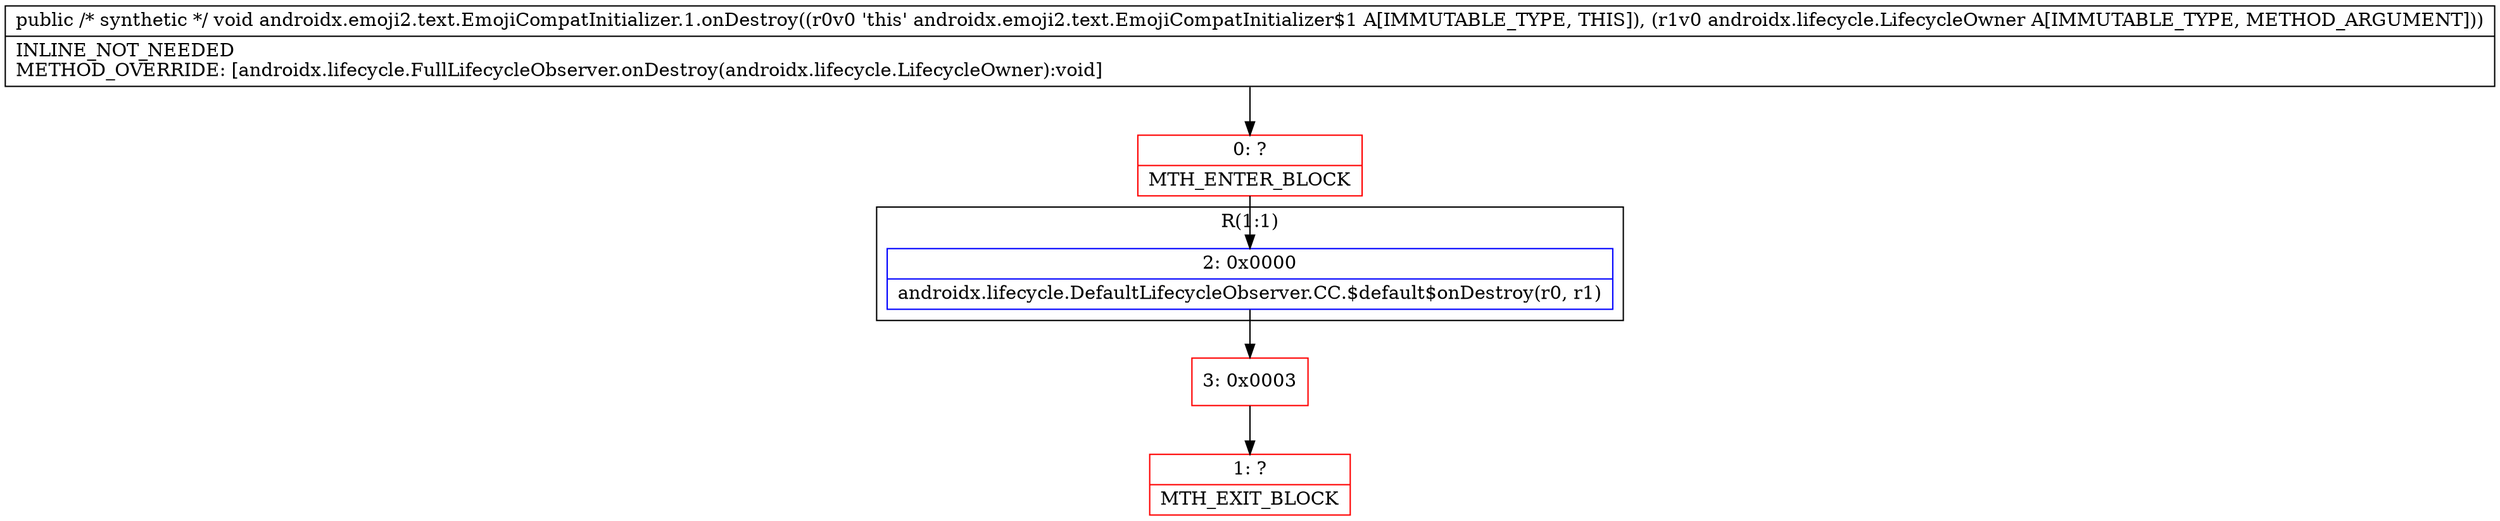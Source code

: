 digraph "CFG forandroidx.emoji2.text.EmojiCompatInitializer.1.onDestroy(Landroidx\/lifecycle\/LifecycleOwner;)V" {
subgraph cluster_Region_1497081647 {
label = "R(1:1)";
node [shape=record,color=blue];
Node_2 [shape=record,label="{2\:\ 0x0000|androidx.lifecycle.DefaultLifecycleObserver.CC.$default$onDestroy(r0, r1)\l}"];
}
Node_0 [shape=record,color=red,label="{0\:\ ?|MTH_ENTER_BLOCK\l}"];
Node_3 [shape=record,color=red,label="{3\:\ 0x0003}"];
Node_1 [shape=record,color=red,label="{1\:\ ?|MTH_EXIT_BLOCK\l}"];
MethodNode[shape=record,label="{public \/* synthetic *\/ void androidx.emoji2.text.EmojiCompatInitializer.1.onDestroy((r0v0 'this' androidx.emoji2.text.EmojiCompatInitializer$1 A[IMMUTABLE_TYPE, THIS]), (r1v0 androidx.lifecycle.LifecycleOwner A[IMMUTABLE_TYPE, METHOD_ARGUMENT]))  | INLINE_NOT_NEEDED\lMETHOD_OVERRIDE: [androidx.lifecycle.FullLifecycleObserver.onDestroy(androidx.lifecycle.LifecycleOwner):void]\l}"];
MethodNode -> Node_0;Node_2 -> Node_3;
Node_0 -> Node_2;
Node_3 -> Node_1;
}

